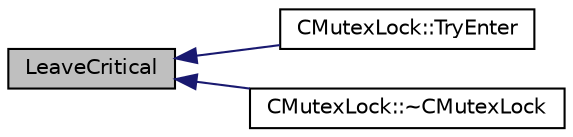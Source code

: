 digraph "LeaveCritical"
{
  edge [fontname="Helvetica",fontsize="10",labelfontname="Helvetica",labelfontsize="10"];
  node [fontname="Helvetica",fontsize="10",shape=record];
  rankdir="LR";
  Node7 [label="LeaveCritical",height=0.2,width=0.4,color="black", fillcolor="grey75", style="filled", fontcolor="black"];
  Node7 -> Node8 [dir="back",color="midnightblue",fontsize="10",style="solid",fontname="Helvetica"];
  Node8 [label="CMutexLock::TryEnter",height=0.2,width=0.4,color="black", fillcolor="white", style="filled",URL="$d1/d15/class_c_mutex_lock.html#a9ba3770fa3e256a183b0ee52ebf048c4"];
  Node7 -> Node9 [dir="back",color="midnightblue",fontsize="10",style="solid",fontname="Helvetica"];
  Node9 [label="CMutexLock::~CMutexLock",height=0.2,width=0.4,color="black", fillcolor="white", style="filled",URL="$d1/d15/class_c_mutex_lock.html#af213c60c9abee229f5dc841670021c5a"];
}
